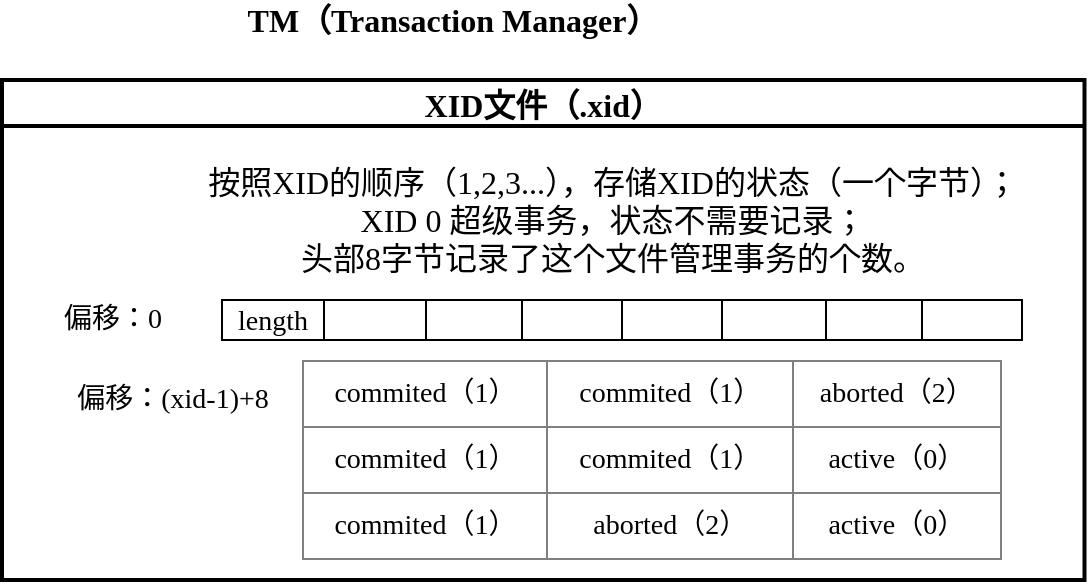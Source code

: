 <mxfile version="16.6.1" type="github">
  <diagram id="cRY_7gkTVNxFrMp_fR6s" name="第 1 页">
    <mxGraphModel dx="2249" dy="761" grid="1" gridSize="10" guides="1" tooltips="1" connect="1" arrows="1" fold="1" page="1" pageScale="1" pageWidth="827" pageHeight="1169" math="0" shadow="0">
      <root>
        <mxCell id="0" />
        <mxCell id="1" parent="0" />
        <mxCell id="aefCaqSCdMbnrOnTO0IQ-1" value="&lt;font style=&quot;font-size: 16px&quot; face=&quot;Verdana&quot;&gt;&lt;b&gt;TM（Transaction Manager）&lt;/b&gt;&lt;/font&gt;" style="text;html=1;align=center;verticalAlign=middle;resizable=0;points=[];autosize=1;strokeColor=none;fillColor=none;" vertex="1" parent="1">
          <mxGeometry x="-155" y="40" width="260" height="20" as="geometry" />
        </mxCell>
        <mxCell id="aefCaqSCdMbnrOnTO0IQ-2" value="XID文件（.xid）" style="swimlane;fontFamily=Verdana;fontSize=16;strokeWidth=2;" vertex="1" parent="1">
          <mxGeometry x="-250" y="80" width="541.25" height="250" as="geometry">
            <mxRectangle x="-170" y="120" width="160" height="23" as="alternateBounds" />
          </mxGeometry>
        </mxCell>
        <mxCell id="aefCaqSCdMbnrOnTO0IQ-4" value="&lt;table border=&quot;1&quot; width=&quot;100%&quot; style=&quot;width: 100% ; height: 100% ; border-collapse: collapse ; font-size: 14px&quot;&gt;&lt;tbody&gt;&lt;tr&gt;&lt;td align=&quot;center&quot;&gt;&lt;font style=&quot;font-size: 14px&quot;&gt;commited（1）&lt;/font&gt;&lt;/td&gt;&lt;td align=&quot;center&quot;&gt;&lt;font style=&quot;font-size: 14px&quot;&gt;commited&lt;/font&gt;（1）&lt;/td&gt;&lt;td align=&quot;center&quot;&gt;&lt;font style=&quot;font-size: 14px&quot;&gt;aborted&lt;/font&gt;（2）&lt;/td&gt;&lt;/tr&gt;&lt;tr&gt;&lt;td align=&quot;center&quot;&gt;commited（1）&lt;br&gt;&lt;/td&gt;&lt;td align=&quot;center&quot;&gt;commited（1）&lt;br&gt;&lt;/td&gt;&lt;td align=&quot;center&quot;&gt;&lt;font style=&quot;font-size: 14px&quot;&gt;active（0）&lt;/font&gt;&lt;/td&gt;&lt;/tr&gt;&lt;tr&gt;&lt;td align=&quot;center&quot;&gt;commited（1）&lt;br&gt;&lt;/td&gt;&lt;td align=&quot;center&quot;&gt;&lt;font style=&quot;font-size: 14px&quot;&gt;aborted（2）&lt;/font&gt;&lt;/td&gt;&lt;td align=&quot;center&quot;&gt;active（0）&lt;/td&gt;&lt;/tr&gt;&lt;/tbody&gt;&lt;/table&gt;" style="text;html=1;strokeColor=none;fillColor=none;overflow=fill;fontFamily=Verdana;fontSize=16;" vertex="1" parent="aefCaqSCdMbnrOnTO0IQ-2">
          <mxGeometry x="150" y="140" width="350" height="100" as="geometry" />
        </mxCell>
        <mxCell id="aefCaqSCdMbnrOnTO0IQ-3" value="按照XID的顺序（1,2,3...），存储XID的状态（一个字节）；&lt;br&gt;XID 0 超级事务，状态不需要记录；&lt;br&gt;头部8字节记录了这个文件管理事务的个数。" style="text;html=1;align=center;verticalAlign=middle;resizable=0;points=[];autosize=1;strokeColor=none;fillColor=none;fontSize=16;fontFamily=Verdana;" vertex="1" parent="aefCaqSCdMbnrOnTO0IQ-2">
          <mxGeometry x="75" y="40" width="460" height="60" as="geometry" />
        </mxCell>
        <mxCell id="aefCaqSCdMbnrOnTO0IQ-5" value="" style="shape=table;html=1;whiteSpace=wrap;startSize=0;container=1;collapsible=0;childLayout=tableLayout;fontFamily=Verdana;fontSize=14;" vertex="1" parent="aefCaqSCdMbnrOnTO0IQ-2">
          <mxGeometry x="110" y="110" width="400" height="20" as="geometry" />
        </mxCell>
        <mxCell id="aefCaqSCdMbnrOnTO0IQ-6" value="" style="shape=tableRow;horizontal=0;startSize=0;swimlaneHead=0;swimlaneBody=0;top=0;left=0;bottom=0;right=0;collapsible=0;dropTarget=0;fillColor=none;points=[[0,0.5],[1,0.5]];portConstraint=eastwest;fontFamily=Verdana;fontSize=14;" vertex="1" parent="aefCaqSCdMbnrOnTO0IQ-5">
          <mxGeometry width="400" height="20" as="geometry" />
        </mxCell>
        <mxCell id="aefCaqSCdMbnrOnTO0IQ-7" value="length" style="shape=partialRectangle;html=1;whiteSpace=wrap;connectable=0;fillColor=none;top=0;left=0;bottom=0;right=0;overflow=hidden;fontFamily=Verdana;fontSize=14;" vertex="1" parent="aefCaqSCdMbnrOnTO0IQ-6">
          <mxGeometry width="51" height="20" as="geometry">
            <mxRectangle width="51" height="20" as="alternateBounds" />
          </mxGeometry>
        </mxCell>
        <mxCell id="aefCaqSCdMbnrOnTO0IQ-18" style="shape=partialRectangle;html=1;whiteSpace=wrap;connectable=0;fillColor=none;top=0;left=0;bottom=0;right=0;overflow=hidden;fontFamily=Verdana;fontSize=14;" vertex="1" parent="aefCaqSCdMbnrOnTO0IQ-6">
          <mxGeometry x="51" width="51" height="20" as="geometry">
            <mxRectangle width="51" height="20" as="alternateBounds" />
          </mxGeometry>
        </mxCell>
        <mxCell id="aefCaqSCdMbnrOnTO0IQ-9" value="" style="shape=partialRectangle;html=1;whiteSpace=wrap;connectable=0;fillColor=none;top=0;left=0;bottom=0;right=0;overflow=hidden;fontFamily=Verdana;fontSize=14;" vertex="1" parent="aefCaqSCdMbnrOnTO0IQ-6">
          <mxGeometry x="102" width="48" height="20" as="geometry">
            <mxRectangle width="48" height="20" as="alternateBounds" />
          </mxGeometry>
        </mxCell>
        <mxCell id="aefCaqSCdMbnrOnTO0IQ-19" style="shape=partialRectangle;html=1;whiteSpace=wrap;connectable=0;fillColor=none;top=0;left=0;bottom=0;right=0;overflow=hidden;fontFamily=Verdana;fontSize=14;" vertex="1" parent="aefCaqSCdMbnrOnTO0IQ-6">
          <mxGeometry x="150" width="50" height="20" as="geometry">
            <mxRectangle width="50" height="20" as="alternateBounds" />
          </mxGeometry>
        </mxCell>
        <mxCell id="aefCaqSCdMbnrOnTO0IQ-20" style="shape=partialRectangle;html=1;whiteSpace=wrap;connectable=0;fillColor=none;top=0;left=0;bottom=0;right=0;overflow=hidden;fontFamily=Verdana;fontSize=14;" vertex="1" parent="aefCaqSCdMbnrOnTO0IQ-6">
          <mxGeometry x="200" width="50" height="20" as="geometry">
            <mxRectangle width="50" height="20" as="alternateBounds" />
          </mxGeometry>
        </mxCell>
        <mxCell id="aefCaqSCdMbnrOnTO0IQ-21" style="shape=partialRectangle;html=1;whiteSpace=wrap;connectable=0;fillColor=none;top=0;left=0;bottom=0;right=0;overflow=hidden;fontFamily=Verdana;fontSize=14;" vertex="1" parent="aefCaqSCdMbnrOnTO0IQ-6">
          <mxGeometry x="250" width="52" height="20" as="geometry">
            <mxRectangle width="52" height="20" as="alternateBounds" />
          </mxGeometry>
        </mxCell>
        <mxCell id="aefCaqSCdMbnrOnTO0IQ-22" style="shape=partialRectangle;html=1;whiteSpace=wrap;connectable=0;fillColor=none;top=0;left=0;bottom=0;right=0;overflow=hidden;fontFamily=Verdana;fontSize=14;" vertex="1" parent="aefCaqSCdMbnrOnTO0IQ-6">
          <mxGeometry x="302" width="48" height="20" as="geometry">
            <mxRectangle width="48" height="20" as="alternateBounds" />
          </mxGeometry>
        </mxCell>
        <mxCell id="aefCaqSCdMbnrOnTO0IQ-23" style="shape=partialRectangle;html=1;whiteSpace=wrap;connectable=0;fillColor=none;top=0;left=0;bottom=0;right=0;overflow=hidden;fontFamily=Verdana;fontSize=14;" vertex="1" parent="aefCaqSCdMbnrOnTO0IQ-6">
          <mxGeometry x="350" width="50" height="20" as="geometry">
            <mxRectangle width="50" height="20" as="alternateBounds" />
          </mxGeometry>
        </mxCell>
        <mxCell id="aefCaqSCdMbnrOnTO0IQ-24" value="偏移：(xid-1)+8" style="text;html=1;align=center;verticalAlign=middle;resizable=0;points=[];autosize=1;strokeColor=none;fillColor=none;fontSize=14;fontFamily=Verdana;" vertex="1" parent="aefCaqSCdMbnrOnTO0IQ-2">
          <mxGeometry x="20" y="150" width="130" height="20" as="geometry" />
        </mxCell>
        <mxCell id="aefCaqSCdMbnrOnTO0IQ-25" value="偏移：0" style="text;html=1;align=center;verticalAlign=middle;resizable=0;points=[];autosize=1;strokeColor=none;fillColor=none;fontSize=14;fontFamily=Verdana;" vertex="1" parent="aefCaqSCdMbnrOnTO0IQ-2">
          <mxGeometry x="20" y="110" width="70" height="20" as="geometry" />
        </mxCell>
      </root>
    </mxGraphModel>
  </diagram>
</mxfile>
